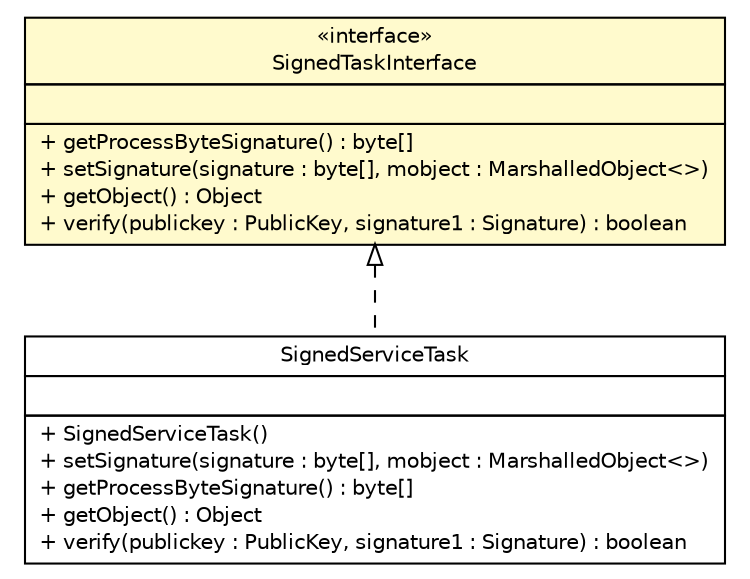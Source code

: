 #!/usr/local/bin/dot
#
# Class diagram 
# Generated by UMLGraph version R5_6 (http://www.umlgraph.org/)
#

digraph G {
	edge [fontname="Helvetica",fontsize=10,labelfontname="Helvetica",labelfontsize=10];
	node [fontname="Helvetica",fontsize=10,shape=plaintext];
	nodesep=0.25;
	ranksep=0.5;
	// sorcer.security.sign.SignedTaskInterface
	c440057 [label=<<table title="sorcer.security.sign.SignedTaskInterface" border="0" cellborder="1" cellspacing="0" cellpadding="2" port="p" bgcolor="lemonChiffon" href="./SignedTaskInterface.html">
		<tr><td><table border="0" cellspacing="0" cellpadding="1">
<tr><td align="center" balign="center"> &#171;interface&#187; </td></tr>
<tr><td align="center" balign="center"> SignedTaskInterface </td></tr>
		</table></td></tr>
		<tr><td><table border="0" cellspacing="0" cellpadding="1">
<tr><td align="left" balign="left">  </td></tr>
		</table></td></tr>
		<tr><td><table border="0" cellspacing="0" cellpadding="1">
<tr><td align="left" balign="left"> + getProcessByteSignature() : byte[] </td></tr>
<tr><td align="left" balign="left"> + setSignature(signature : byte[], mobject : MarshalledObject&lt;&gt;) </td></tr>
<tr><td align="left" balign="left"> + getObject() : Object </td></tr>
<tr><td align="left" balign="left"> + verify(publickey : PublicKey, signature1 : Signature) : boolean </td></tr>
		</table></td></tr>
		</table>>, URL="./SignedTaskInterface.html", fontname="Helvetica", fontcolor="black", fontsize=10.0];
	// sorcer.security.sign.SignedServiceTask
	c440060 [label=<<table title="sorcer.security.sign.SignedServiceTask" border="0" cellborder="1" cellspacing="0" cellpadding="2" port="p" href="./SignedServiceTask.html">
		<tr><td><table border="0" cellspacing="0" cellpadding="1">
<tr><td align="center" balign="center"> SignedServiceTask </td></tr>
		</table></td></tr>
		<tr><td><table border="0" cellspacing="0" cellpadding="1">
<tr><td align="left" balign="left">  </td></tr>
		</table></td></tr>
		<tr><td><table border="0" cellspacing="0" cellpadding="1">
<tr><td align="left" balign="left"> + SignedServiceTask() </td></tr>
<tr><td align="left" balign="left"> + setSignature(signature : byte[], mobject : MarshalledObject&lt;&gt;) </td></tr>
<tr><td align="left" balign="left"> + getProcessByteSignature() : byte[] </td></tr>
<tr><td align="left" balign="left"> + getObject() : Object </td></tr>
<tr><td align="left" balign="left"> + verify(publickey : PublicKey, signature1 : Signature) : boolean </td></tr>
		</table></td></tr>
		</table>>, URL="./SignedServiceTask.html", fontname="Helvetica", fontcolor="black", fontsize=10.0];
	//sorcer.security.sign.SignedServiceTask implements sorcer.security.sign.SignedTaskInterface
	c440057:p -> c440060:p [dir=back,arrowtail=empty,style=dashed];
}

